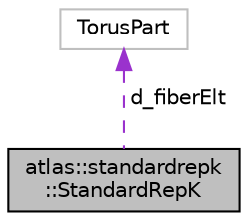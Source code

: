 digraph "atlas::standardrepk::StandardRepK"
{
  edge [fontname="Helvetica",fontsize="10",labelfontname="Helvetica",labelfontsize="10"];
  node [fontname="Helvetica",fontsize="10",shape=record];
  Node1 [label="atlas::standardrepk\l::StandardRepK",height=0.2,width=0.4,color="black", fillcolor="grey75", style="filled", fontcolor="black"];
  Node2 -> Node1 [dir="back",color="darkorchid3",fontsize="10",style="dashed",label=" d_fiberElt" ,fontname="Helvetica"];
  Node2 [label="TorusPart",height=0.2,width=0.4,color="grey75", fillcolor="white", style="filled"];
}
